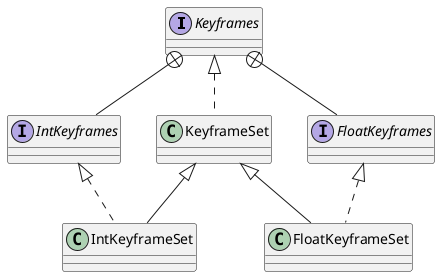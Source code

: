 @startuml

interface Keyframes
interface IntKeyframes
interface FloatKeyframes
class KeyframeSet
class IntKeyframeSet
class FloatKeyframeSet

Keyframes +-- IntKeyframes
Keyframes +-- FloatKeyframes

Keyframes <|.. KeyframeSet
KeyframeSet <|-- IntKeyframeSet
IntKeyframes <|.. IntKeyframeSet

KeyframeSet <|-- FloatKeyframeSet
FloatKeyframes <|.. FloatKeyframeSet


@enduml